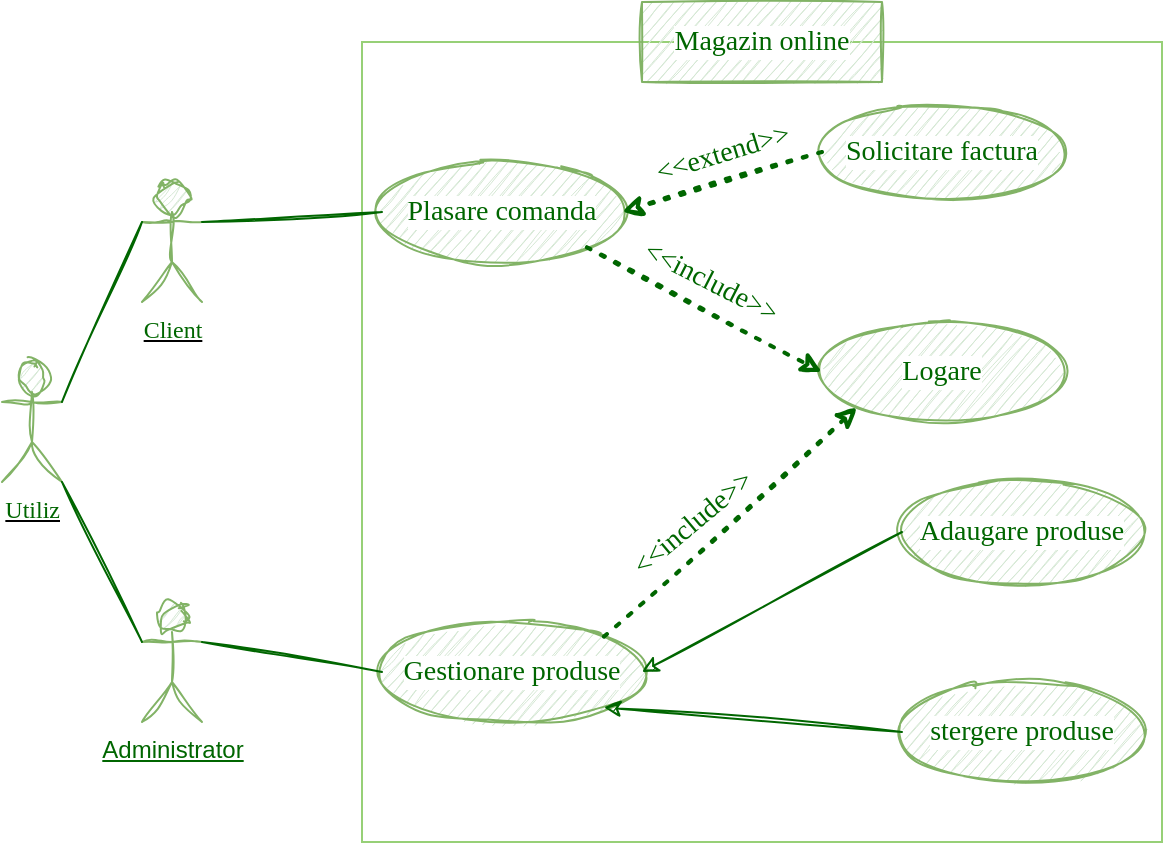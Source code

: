 <mxfile version="20.8.23" type="github">
  <diagram name="Pagina-1" id="KGRUwoOFGst_OYG9e4K2">
    <mxGraphModel dx="747" dy="470" grid="1" gridSize="10" guides="1" tooltips="1" connect="1" arrows="1" fold="1" page="1" pageScale="1" pageWidth="827" pageHeight="1169" math="0" shadow="0">
      <root>
        <mxCell id="0" />
        <mxCell id="1" parent="0" />
        <mxCell id="UCTIgVl8XxrF3BkiQs_B-1" value="&lt;font color=&quot;#006600&quot;&gt;Utiliz&lt;/font&gt;" style="shape=umlActor;verticalLabelPosition=bottom;verticalAlign=top;html=1;outlineConnect=0;fillColor=#d5e8d4;strokeColor=#82b366;labelPosition=center;align=right;fontStyle=4;shadow=0;sketch=1;curveFitting=1;jiggle=2;fontFamily=Comic Sans MS;" parent="1" vertex="1">
          <mxGeometry x="60" y="240" width="30" height="60" as="geometry" />
        </mxCell>
        <mxCell id="UCTIgVl8XxrF3BkiQs_B-2" value="" style="whiteSpace=wrap;html=1;aspect=fixed;strokeColor=#97D077;" parent="1" vertex="1">
          <mxGeometry x="240" y="80" width="400" height="400" as="geometry" />
        </mxCell>
        <mxCell id="UCTIgVl8XxrF3BkiQs_B-3" value="&lt;u&gt;&lt;font color=&quot;#006600&quot; face=&quot;Comic Sans MS&quot;&gt;Client&lt;/font&gt;&lt;/u&gt;" style="shape=umlActor;verticalLabelPosition=bottom;verticalAlign=top;html=1;outlineConnect=0;sketch=1;curveFitting=1;jiggle=2;fillColor=#d5e8d4;strokeColor=#82b366;" parent="1" vertex="1">
          <mxGeometry x="130" y="150" width="30" height="60" as="geometry" />
        </mxCell>
        <mxCell id="UCTIgVl8XxrF3BkiQs_B-4" value="&lt;font color=&quot;#006600&quot;&gt;&lt;span style=&quot;background-color: rgb(255, 255, 255);&quot;&gt;&lt;u&gt;Administrator&lt;/u&gt;&lt;/span&gt;&lt;/font&gt;" style="shape=umlActor;verticalLabelPosition=bottom;verticalAlign=top;html=1;outlineConnect=0;sketch=1;curveFitting=1;jiggle=2;fillColor=#d5e8d4;strokeColor=#82b366;" parent="1" vertex="1">
          <mxGeometry x="130" y="360" width="30" height="60" as="geometry" />
        </mxCell>
        <mxCell id="UCTIgVl8XxrF3BkiQs_B-5" value="" style="endArrow=none;html=1;rounded=0;exitX=1;exitY=0.333;exitDx=0;exitDy=0;exitPerimeter=0;entryX=0;entryY=0.333;entryDx=0;entryDy=0;entryPerimeter=0;fontColor=#006600;labelBackgroundColor=#006600;strokeColor=#006600;sketch=1;curveFitting=1;jiggle=2;" parent="1" source="UCTIgVl8XxrF3BkiQs_B-1" target="UCTIgVl8XxrF3BkiQs_B-3" edge="1">
          <mxGeometry width="50" height="50" relative="1" as="geometry">
            <mxPoint x="80" y="240" as="sourcePoint" />
            <mxPoint x="130" y="190" as="targetPoint" />
          </mxGeometry>
        </mxCell>
        <mxCell id="UCTIgVl8XxrF3BkiQs_B-6" value="" style="endArrow=none;html=1;rounded=0;entryX=0;entryY=0.333;entryDx=0;entryDy=0;entryPerimeter=0;strokeColor=#006600;sketch=1;curveFitting=1;jiggle=2;" parent="1" source="UCTIgVl8XxrF3BkiQs_B-1" target="UCTIgVl8XxrF3BkiQs_B-4" edge="1">
          <mxGeometry width="50" height="50" relative="1" as="geometry">
            <mxPoint x="50" y="390" as="sourcePoint" />
            <mxPoint x="100" y="340" as="targetPoint" />
          </mxGeometry>
        </mxCell>
        <mxCell id="UCTIgVl8XxrF3BkiQs_B-7" value="&lt;font color=&quot;#006600&quot; style=&quot;font-size: 14px;&quot;&gt;Plasare comanda&lt;/font&gt;" style="ellipse;whiteSpace=wrap;html=1;shadow=0;labelBackgroundColor=#FFFFFF;sketch=1;fontFamily=Comic Sans MS;fillColor=#d5e8d4;strokeColor=#82b366;" parent="1" vertex="1">
          <mxGeometry x="250" y="140" width="120" height="50" as="geometry" />
        </mxCell>
        <mxCell id="UCTIgVl8XxrF3BkiQs_B-8" value="" style="endArrow=none;html=1;rounded=0;labelBackgroundColor=#006600;sketch=1;strokeColor=#006600;fontFamily=Comic Sans MS;fontSize=14;fontColor=#006600;exitX=1;exitY=0.333;exitDx=0;exitDy=0;exitPerimeter=0;entryX=0;entryY=0.5;entryDx=0;entryDy=0;" parent="1" source="UCTIgVl8XxrF3BkiQs_B-3" target="UCTIgVl8XxrF3BkiQs_B-7" edge="1">
          <mxGeometry width="50" height="50" relative="1" as="geometry">
            <mxPoint x="360" y="320" as="sourcePoint" />
            <mxPoint x="410" y="270" as="targetPoint" />
          </mxGeometry>
        </mxCell>
        <mxCell id="UCTIgVl8XxrF3BkiQs_B-10" value="&lt;font color=&quot;#006600&quot;&gt;Magazin online&lt;/font&gt;" style="rounded=0;whiteSpace=wrap;html=1;shadow=0;labelBackgroundColor=#FFFFFF;sketch=1;fontFamily=Comic Sans MS;fontSize=14;fillColor=#d5e8d4;strokeColor=#82b366;" parent="1" vertex="1">
          <mxGeometry x="380" y="60" width="120" height="40" as="geometry" />
        </mxCell>
        <mxCell id="UCTIgVl8XxrF3BkiQs_B-12" value="&lt;font color=&quot;#006600&quot;&gt;&lt;span style=&quot;font-size: 14px;&quot;&gt;Solicitare factura&lt;/span&gt;&lt;/font&gt;" style="ellipse;whiteSpace=wrap;html=1;shadow=0;labelBackgroundColor=#FFFFFF;sketch=1;fontFamily=Comic Sans MS;fillColor=#d5e8d4;strokeColor=#82b366;" parent="1" vertex="1">
          <mxGeometry x="470" y="110" width="120" height="50" as="geometry" />
        </mxCell>
        <mxCell id="UCTIgVl8XxrF3BkiQs_B-13" value="" style="endArrow=classic;dashed=1;html=1;dashPattern=1 3;strokeWidth=2;rounded=0;labelBackgroundColor=#006600;sketch=1;strokeColor=#006600;fontFamily=Comic Sans MS;fontSize=14;fontColor=#006600;exitX=0;exitY=0.5;exitDx=0;exitDy=0;endFill=1;entryX=1;entryY=0.5;entryDx=0;entryDy=0;" parent="1" source="UCTIgVl8XxrF3BkiQs_B-12" target="UCTIgVl8XxrF3BkiQs_B-7" edge="1">
          <mxGeometry width="50" height="50" relative="1" as="geometry">
            <mxPoint x="360" y="260" as="sourcePoint" />
            <mxPoint x="410" y="210" as="targetPoint" />
          </mxGeometry>
        </mxCell>
        <mxCell id="UCTIgVl8XxrF3BkiQs_B-32" value="&amp;lt;&amp;lt;extend&amp;gt;&amp;gt;" style="edgeLabel;html=1;align=center;verticalAlign=middle;resizable=0;points=[];fontSize=14;fontFamily=Comic Sans MS;fontColor=#006600;rotation=343;" parent="UCTIgVl8XxrF3BkiQs_B-13" vertex="1" connectable="0">
          <mxGeometry x="-0.338" y="-10" relative="1" as="geometry">
            <mxPoint x="-14" as="offset" />
          </mxGeometry>
        </mxCell>
        <mxCell id="UCTIgVl8XxrF3BkiQs_B-17" value="&lt;font color=&quot;#006600&quot;&gt;&lt;span style=&quot;font-size: 14px;&quot;&gt;Logare&lt;/span&gt;&lt;/font&gt;" style="ellipse;whiteSpace=wrap;html=1;shadow=0;labelBackgroundColor=#FFFFFF;sketch=1;fontFamily=Comic Sans MS;fillColor=#d5e8d4;strokeColor=#82b366;" parent="1" vertex="1">
          <mxGeometry x="470" y="220" width="120" height="50" as="geometry" />
        </mxCell>
        <mxCell id="UCTIgVl8XxrF3BkiQs_B-19" value="&lt;font color=&quot;#006600&quot; style=&quot;font-size: 14px;&quot;&gt;Gestionare produse&lt;/font&gt;" style="ellipse;whiteSpace=wrap;html=1;shadow=0;labelBackgroundColor=#FFFFFF;sketch=1;fontFamily=Comic Sans MS;fillColor=#d5e8d4;strokeColor=#82b366;" parent="1" vertex="1">
          <mxGeometry x="250" y="370" width="130" height="50" as="geometry" />
        </mxCell>
        <mxCell id="UCTIgVl8XxrF3BkiQs_B-22" value="" style="endArrow=none;html=1;rounded=0;labelBackgroundColor=#006600;sketch=1;strokeColor=#006600;fontFamily=Comic Sans MS;fontSize=14;fontColor=#006600;exitX=1;exitY=0.333;exitDx=0;exitDy=0;exitPerimeter=0;entryX=0;entryY=0.5;entryDx=0;entryDy=0;" parent="1" source="UCTIgVl8XxrF3BkiQs_B-4" target="UCTIgVl8XxrF3BkiQs_B-19" edge="1">
          <mxGeometry width="50" height="50" relative="1" as="geometry">
            <mxPoint x="360" y="260" as="sourcePoint" />
            <mxPoint x="410" y="210" as="targetPoint" />
          </mxGeometry>
        </mxCell>
        <mxCell id="UCTIgVl8XxrF3BkiQs_B-23" value="" style="endArrow=classic;dashed=1;html=1;dashPattern=1 3;strokeWidth=2;rounded=0;labelBackgroundColor=#006600;sketch=1;strokeColor=#006600;fontFamily=Comic Sans MS;fontSize=14;fontColor=#006600;endFill=1;entryX=0;entryY=0.5;entryDx=0;entryDy=0;exitX=1;exitY=1;exitDx=0;exitDy=0;" parent="1" source="UCTIgVl8XxrF3BkiQs_B-7" target="UCTIgVl8XxrF3BkiQs_B-17" edge="1">
          <mxGeometry width="50" height="50" relative="1" as="geometry">
            <mxPoint x="360" y="310" as="sourcePoint" />
            <mxPoint x="410" y="260" as="targetPoint" />
          </mxGeometry>
        </mxCell>
        <mxCell id="UCTIgVl8XxrF3BkiQs_B-31" value="&amp;lt;&amp;lt;include&amp;gt;&amp;gt;" style="edgeLabel;html=1;align=center;verticalAlign=middle;resizable=0;points=[];fontSize=14;fontFamily=Comic Sans MS;fontColor=#006600;rotation=27;" parent="UCTIgVl8XxrF3BkiQs_B-23" vertex="1" connectable="0">
          <mxGeometry x="-0.21" y="4" relative="1" as="geometry">
            <mxPoint x="13" y="-4" as="offset" />
          </mxGeometry>
        </mxCell>
        <mxCell id="UCTIgVl8XxrF3BkiQs_B-24" value="&lt;font color=&quot;#006600&quot;&gt;&lt;span style=&quot;font-size: 14px;&quot;&gt;Adaugare produse&lt;/span&gt;&lt;/font&gt;" style="ellipse;whiteSpace=wrap;html=1;shadow=0;labelBackgroundColor=#FFFFFF;sketch=1;fontFamily=Comic Sans MS;fillColor=#d5e8d4;strokeColor=#82b366;" parent="1" vertex="1">
          <mxGeometry x="510" y="300" width="120" height="50" as="geometry" />
        </mxCell>
        <mxCell id="UCTIgVl8XxrF3BkiQs_B-25" value="&lt;font color=&quot;#006600&quot;&gt;&lt;span style=&quot;font-size: 14px;&quot;&gt;stergere produse&lt;/span&gt;&lt;/font&gt;" style="ellipse;whiteSpace=wrap;html=1;shadow=0;labelBackgroundColor=#FFFFFF;sketch=1;fontFamily=Comic Sans MS;fillColor=#d5e8d4;strokeColor=#82b366;" parent="1" vertex="1">
          <mxGeometry x="510" y="400" width="120" height="50" as="geometry" />
        </mxCell>
        <mxCell id="UCTIgVl8XxrF3BkiQs_B-26" value="" style="endArrow=classic;dashed=1;html=1;dashPattern=1 3;strokeWidth=2;rounded=0;labelBackgroundColor=#006600;sketch=1;strokeColor=#006600;fontFamily=Comic Sans MS;fontSize=14;fontColor=#006600;endFill=1;exitX=1;exitY=0;exitDx=0;exitDy=0;entryX=0;entryY=1;entryDx=0;entryDy=0;" parent="1" source="UCTIgVl8XxrF3BkiQs_B-19" target="UCTIgVl8XxrF3BkiQs_B-17" edge="1">
          <mxGeometry width="50" height="50" relative="1" as="geometry">
            <mxPoint x="360" y="310" as="sourcePoint" />
            <mxPoint x="410" y="260" as="targetPoint" />
          </mxGeometry>
        </mxCell>
        <mxCell id="UCTIgVl8XxrF3BkiQs_B-30" value="&amp;lt;&amp;lt;include&amp;gt;&amp;gt;" style="edgeLabel;html=1;align=center;verticalAlign=middle;resizable=0;points=[];fontSize=14;fontFamily=Comic Sans MS;fontColor=#006600;rotation=320;" parent="UCTIgVl8XxrF3BkiQs_B-26" vertex="1" connectable="0">
          <mxGeometry x="-0.17" y="7" relative="1" as="geometry">
            <mxPoint x="-4" y="-4" as="offset" />
          </mxGeometry>
        </mxCell>
        <mxCell id="UCTIgVl8XxrF3BkiQs_B-28" value="" style="endArrow=classic;html=1;rounded=0;labelBackgroundColor=#006600;sketch=1;strokeColor=#006600;fontFamily=Comic Sans MS;fontSize=14;fontColor=#006600;exitX=0;exitY=0.5;exitDx=0;exitDy=0;entryX=1;entryY=0.5;entryDx=0;entryDy=0;" parent="1" source="UCTIgVl8XxrF3BkiQs_B-24" target="UCTIgVl8XxrF3BkiQs_B-19" edge="1">
          <mxGeometry width="50" height="50" relative="1" as="geometry">
            <mxPoint x="360" y="310" as="sourcePoint" />
            <mxPoint x="410" y="260" as="targetPoint" />
          </mxGeometry>
        </mxCell>
        <mxCell id="UCTIgVl8XxrF3BkiQs_B-29" value="" style="endArrow=classic;html=1;rounded=0;labelBackgroundColor=#006600;sketch=1;strokeColor=#006600;fontFamily=Comic Sans MS;fontSize=14;fontColor=#006600;exitX=0;exitY=0.5;exitDx=0;exitDy=0;entryX=1;entryY=1;entryDx=0;entryDy=0;" parent="1" source="UCTIgVl8XxrF3BkiQs_B-25" target="UCTIgVl8XxrF3BkiQs_B-19" edge="1">
          <mxGeometry width="50" height="50" relative="1" as="geometry">
            <mxPoint x="360" y="310" as="sourcePoint" />
            <mxPoint x="410" y="260" as="targetPoint" />
          </mxGeometry>
        </mxCell>
      </root>
    </mxGraphModel>
  </diagram>
</mxfile>
